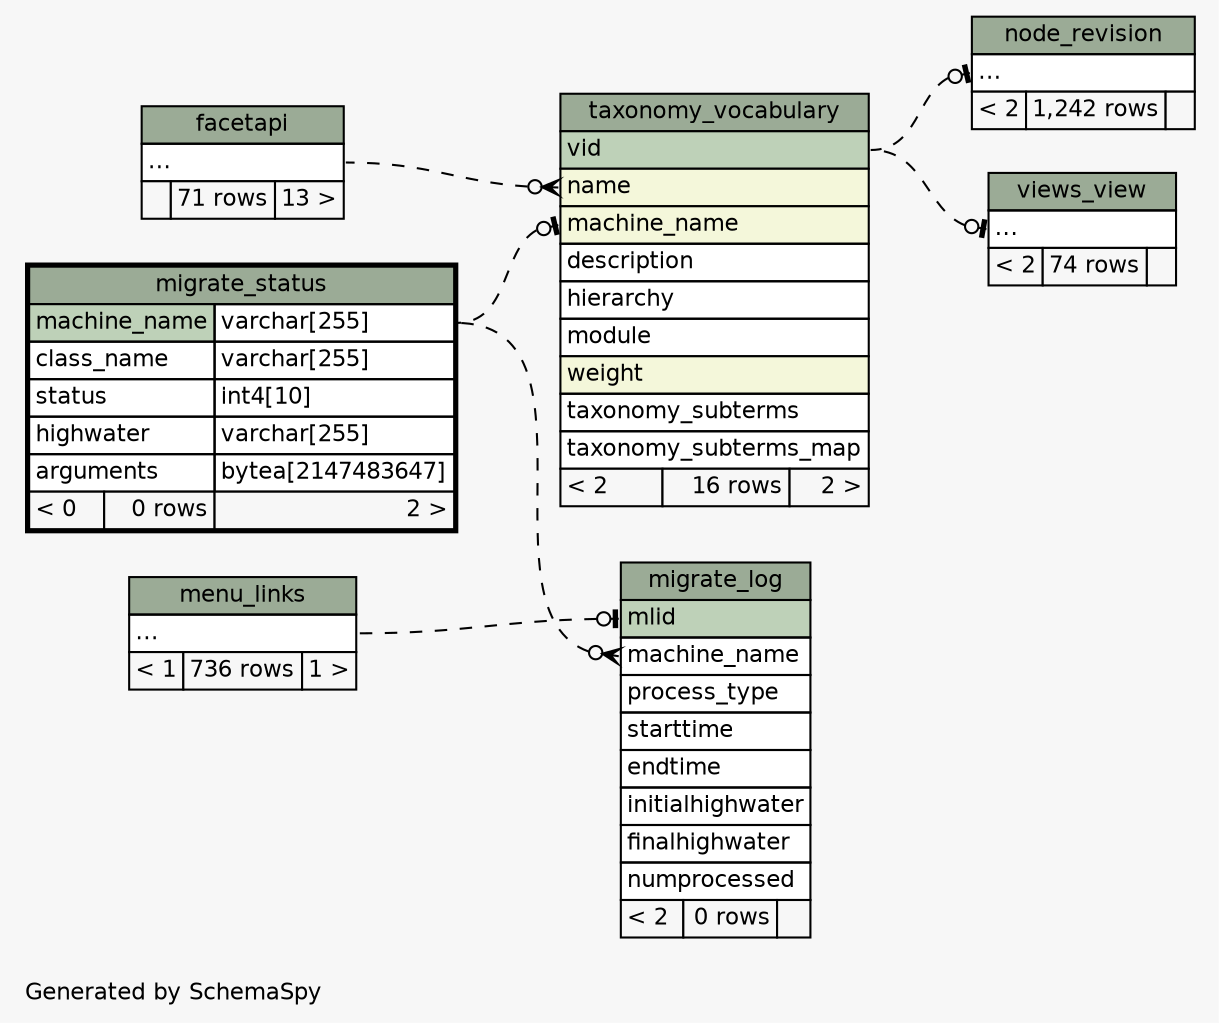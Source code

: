 // dot 2.30.1 on Mac OS X 10.8.3
// SchemaSpy rev 590
digraph "impliedTwoDegreesRelationshipsDiagram" {
  graph [
    rankdir="RL"
    bgcolor="#f7f7f7"
    label="\nGenerated by SchemaSpy"
    labeljust="l"
    nodesep="0.18"
    ranksep="0.46"
    fontname="Helvetica"
    fontsize="11"
  ];
  node [
    fontname="Helvetica"
    fontsize="11"
    shape="plaintext"
  ];
  edge [
    arrowsize="0.8"
  ];
  "migrate_log":"machine_name":w -> "migrate_status":"machine_name.type":e [arrowhead=none dir=back arrowtail=crowodot style=dashed];
  "migrate_log":"mlid":w -> "menu_links":"elipses":e [arrowhead=none dir=back arrowtail=teeodot style=dashed];
  "node_revision":"elipses":w -> "taxonomy_vocabulary":"vid":e [arrowhead=none dir=back arrowtail=teeodot style=dashed];
  "taxonomy_vocabulary":"machine_name":w -> "migrate_status":"machine_name.type":e [arrowhead=none dir=back arrowtail=teeodot style=dashed];
  "taxonomy_vocabulary":"name":w -> "facetapi":"elipses":e [arrowhead=none dir=back arrowtail=crowodot style=dashed];
  "views_view":"elipses":w -> "taxonomy_vocabulary":"vid":e [arrowhead=none dir=back arrowtail=teeodot style=dashed];
  "facetapi" [
    label=<
    <TABLE BORDER="0" CELLBORDER="1" CELLSPACING="0" BGCOLOR="#ffffff">
      <TR><TD COLSPAN="3" BGCOLOR="#9bab96" ALIGN="CENTER">facetapi</TD></TR>
      <TR><TD PORT="elipses" COLSPAN="3" ALIGN="LEFT">...</TD></TR>
      <TR><TD ALIGN="LEFT" BGCOLOR="#f7f7f7">  </TD><TD ALIGN="RIGHT" BGCOLOR="#f7f7f7">71 rows</TD><TD ALIGN="RIGHT" BGCOLOR="#f7f7f7">13 &gt;</TD></TR>
    </TABLE>>
    URL="facetapi.html"
    tooltip="facetapi"
  ];
  "menu_links" [
    label=<
    <TABLE BORDER="0" CELLBORDER="1" CELLSPACING="0" BGCOLOR="#ffffff">
      <TR><TD COLSPAN="3" BGCOLOR="#9bab96" ALIGN="CENTER">menu_links</TD></TR>
      <TR><TD PORT="elipses" COLSPAN="3" ALIGN="LEFT">...</TD></TR>
      <TR><TD ALIGN="LEFT" BGCOLOR="#f7f7f7">&lt; 1</TD><TD ALIGN="RIGHT" BGCOLOR="#f7f7f7">736 rows</TD><TD ALIGN="RIGHT" BGCOLOR="#f7f7f7">1 &gt;</TD></TR>
    </TABLE>>
    URL="menu_links.html"
    tooltip="menu_links"
  ];
  "migrate_log" [
    label=<
    <TABLE BORDER="0" CELLBORDER="1" CELLSPACING="0" BGCOLOR="#ffffff">
      <TR><TD COLSPAN="3" BGCOLOR="#9bab96" ALIGN="CENTER">migrate_log</TD></TR>
      <TR><TD PORT="mlid" COLSPAN="3" BGCOLOR="#bed1b8" ALIGN="LEFT">mlid</TD></TR>
      <TR><TD PORT="machine_name" COLSPAN="3" ALIGN="LEFT">machine_name</TD></TR>
      <TR><TD PORT="process_type" COLSPAN="3" ALIGN="LEFT">process_type</TD></TR>
      <TR><TD PORT="starttime" COLSPAN="3" ALIGN="LEFT">starttime</TD></TR>
      <TR><TD PORT="endtime" COLSPAN="3" ALIGN="LEFT">endtime</TD></TR>
      <TR><TD PORT="initialhighwater" COLSPAN="3" ALIGN="LEFT">initialhighwater</TD></TR>
      <TR><TD PORT="finalhighwater" COLSPAN="3" ALIGN="LEFT">finalhighwater</TD></TR>
      <TR><TD PORT="numprocessed" COLSPAN="3" ALIGN="LEFT">numprocessed</TD></TR>
      <TR><TD ALIGN="LEFT" BGCOLOR="#f7f7f7">&lt; 2</TD><TD ALIGN="RIGHT" BGCOLOR="#f7f7f7">0 rows</TD><TD ALIGN="RIGHT" BGCOLOR="#f7f7f7">  </TD></TR>
    </TABLE>>
    URL="migrate_log.html"
    tooltip="migrate_log"
  ];
  "migrate_status" [
    label=<
    <TABLE BORDER="2" CELLBORDER="1" CELLSPACING="0" BGCOLOR="#ffffff">
      <TR><TD COLSPAN="3" BGCOLOR="#9bab96" ALIGN="CENTER">migrate_status</TD></TR>
      <TR><TD PORT="machine_name" COLSPAN="2" BGCOLOR="#bed1b8" ALIGN="LEFT">machine_name</TD><TD PORT="machine_name.type" ALIGN="LEFT">varchar[255]</TD></TR>
      <TR><TD PORT="class_name" COLSPAN="2" ALIGN="LEFT">class_name</TD><TD PORT="class_name.type" ALIGN="LEFT">varchar[255]</TD></TR>
      <TR><TD PORT="status" COLSPAN="2" ALIGN="LEFT">status</TD><TD PORT="status.type" ALIGN="LEFT">int4[10]</TD></TR>
      <TR><TD PORT="highwater" COLSPAN="2" ALIGN="LEFT">highwater</TD><TD PORT="highwater.type" ALIGN="LEFT">varchar[255]</TD></TR>
      <TR><TD PORT="arguments" COLSPAN="2" ALIGN="LEFT">arguments</TD><TD PORT="arguments.type" ALIGN="LEFT">bytea[2147483647]</TD></TR>
      <TR><TD ALIGN="LEFT" BGCOLOR="#f7f7f7">&lt; 0</TD><TD ALIGN="RIGHT" BGCOLOR="#f7f7f7">0 rows</TD><TD ALIGN="RIGHT" BGCOLOR="#f7f7f7">2 &gt;</TD></TR>
    </TABLE>>
    URL="migrate_status.html"
    tooltip="migrate_status"
  ];
  "node_revision" [
    label=<
    <TABLE BORDER="0" CELLBORDER="1" CELLSPACING="0" BGCOLOR="#ffffff">
      <TR><TD COLSPAN="3" BGCOLOR="#9bab96" ALIGN="CENTER">node_revision</TD></TR>
      <TR><TD PORT="elipses" COLSPAN="3" ALIGN="LEFT">...</TD></TR>
      <TR><TD ALIGN="LEFT" BGCOLOR="#f7f7f7">&lt; 2</TD><TD ALIGN="RIGHT" BGCOLOR="#f7f7f7">1,242 rows</TD><TD ALIGN="RIGHT" BGCOLOR="#f7f7f7">  </TD></TR>
    </TABLE>>
    URL="node_revision.html"
    tooltip="node_revision"
  ];
  "taxonomy_vocabulary" [
    label=<
    <TABLE BORDER="0" CELLBORDER="1" CELLSPACING="0" BGCOLOR="#ffffff">
      <TR><TD COLSPAN="3" BGCOLOR="#9bab96" ALIGN="CENTER">taxonomy_vocabulary</TD></TR>
      <TR><TD PORT="vid" COLSPAN="3" BGCOLOR="#bed1b8" ALIGN="LEFT">vid</TD></TR>
      <TR><TD PORT="name" COLSPAN="3" BGCOLOR="#f4f7da" ALIGN="LEFT">name</TD></TR>
      <TR><TD PORT="machine_name" COLSPAN="3" BGCOLOR="#f4f7da" ALIGN="LEFT">machine_name</TD></TR>
      <TR><TD PORT="description" COLSPAN="3" ALIGN="LEFT">description</TD></TR>
      <TR><TD PORT="hierarchy" COLSPAN="3" ALIGN="LEFT">hierarchy</TD></TR>
      <TR><TD PORT="module" COLSPAN="3" ALIGN="LEFT">module</TD></TR>
      <TR><TD PORT="weight" COLSPAN="3" BGCOLOR="#f4f7da" ALIGN="LEFT">weight</TD></TR>
      <TR><TD PORT="taxonomy_subterms" COLSPAN="3" ALIGN="LEFT">taxonomy_subterms</TD></TR>
      <TR><TD PORT="taxonomy_subterms_map" COLSPAN="3" ALIGN="LEFT">taxonomy_subterms_map</TD></TR>
      <TR><TD ALIGN="LEFT" BGCOLOR="#f7f7f7">&lt; 2</TD><TD ALIGN="RIGHT" BGCOLOR="#f7f7f7">16 rows</TD><TD ALIGN="RIGHT" BGCOLOR="#f7f7f7">2 &gt;</TD></TR>
    </TABLE>>
    URL="taxonomy_vocabulary.html"
    tooltip="taxonomy_vocabulary"
  ];
  "views_view" [
    label=<
    <TABLE BORDER="0" CELLBORDER="1" CELLSPACING="0" BGCOLOR="#ffffff">
      <TR><TD COLSPAN="3" BGCOLOR="#9bab96" ALIGN="CENTER">views_view</TD></TR>
      <TR><TD PORT="elipses" COLSPAN="3" ALIGN="LEFT">...</TD></TR>
      <TR><TD ALIGN="LEFT" BGCOLOR="#f7f7f7">&lt; 2</TD><TD ALIGN="RIGHT" BGCOLOR="#f7f7f7">74 rows</TD><TD ALIGN="RIGHT" BGCOLOR="#f7f7f7">  </TD></TR>
    </TABLE>>
    URL="views_view.html"
    tooltip="views_view"
  ];
}
